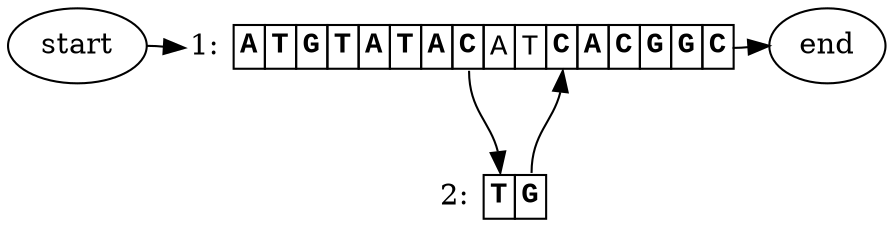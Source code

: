 strict digraph "" {
	graph [bb="0,0,390,108",
		overlap=scale,
		rankdir=TD,
		splines=true
	];
	node [label="\N"];
	source	[height=0.5,
		label=start,
		pos="27,90",
		width=0.75];
	1	[height=0.5,
		highlights="[True, True, True, True, True, True, True, True, False, False, True, True, True, True, True, True]",
		label=<<TABLE BORDER='0' CELLBORDER='1' CELLSPACING='0'><TR><TD BORDER='0' PORT='caption'>1: </TD><TD PORT='0'><FONT FACE='Courier New'><B>A</B></FONT></TD>
<TD PORT='1'><FONT FACE='Courier New'><B>T</B></FONT></TD>
<TD PORT='2'><FONT FACE='Courier New'><B>G</B></FONT></TD>
<TD PORT='3'><FONT FACE='Courier New'><B>T</B></FONT></TD>
<TD PORT='4'><FONT FACE='Courier New'><B>A</B></FONT></TD>
<TD PORT='5'><FONT FACE='Courier New'><B>T</B></FONT></TD>
<TD PORT='6'><FONT FACE='Courier New'><B>A</B></FONT></TD>
<TD PORT='7'><FONT FACE='Courier New'><B>C</B></FONT></TD>
<TD PORT='8'><FONT FACE='Courier New'>A</FONT></TD>
<TD PORT='9'><FONT FACE='Courier New'>T</FONT></TD>
<TD PORT='10'><FONT FACE='Courier New'><B>C</B></FONT></TD>
<TD PORT='11'><FONT FACE='Courier New'><B>A</B></FONT></TD>
<TD PORT='12'><FONT FACE='Courier New'><B>C</B></FONT></TD>
<TD PORT='13'><FONT FACE='Courier New'><B>G</B></FONT></TD>
<TD PORT='14'><FONT FACE='Courier New'><B>G</B></FONT></TD>
<TD PORT='15'><FONT FACE='Courier New'><B>C</B></FONT></TD></TR></TABLE>>,
		margin=0,
		pos="195,90",
		sequence=ATGTATACATCACGGC,
		shape=none,
		width=3.4201];
	source:e -> 1:caption	[constraint=False,
		pos="e,71.875,90 54,90 56.731,90 58.758,90 60.565,90",
		rank=same,
		to_pos=caption];
	sink	[height=0.5,
		label=end,
		pos="363,90",
		width=0.75];
	1:15 -> sink:w	[constraint=False,
		from_pos=15,
		pos="e,336,90 318.12,90 320.86,90 322.88,90 324.69,90",
		rank=same];
	2	[height=0.5,
		highlights="[True, True]",
		label=<<TABLE BORDER='0' CELLBORDER='1' CELLSPACING='0'><TR><TD BORDER='0' PORT='caption'>2: </TD><TD PORT='0'><FONT FACE='Courier New'><B>T</B></FONT></TD>
<TD PORT='1'><FONT FACE='Courier New'><B>G</B></FONT></TD></TR></TABLE>>,
		margin=0,
		pos="209,18",
		sequence=TG,
		shape=none,
		width=0.75];
	1:7 -> 2:0	[from_pos=7,
		pos="e,211,30.25 197,77.75 197,60.04 206.07,54.326 209.61,41.302",
		to_pos=0];
	2:1 -> 1:10	[from_pos=1,
		pos="e,239.75,77.75 225.25,30.25 225.25,48.012 234.64,53.653 238.31,66.68",
		to_pos=10];
}
